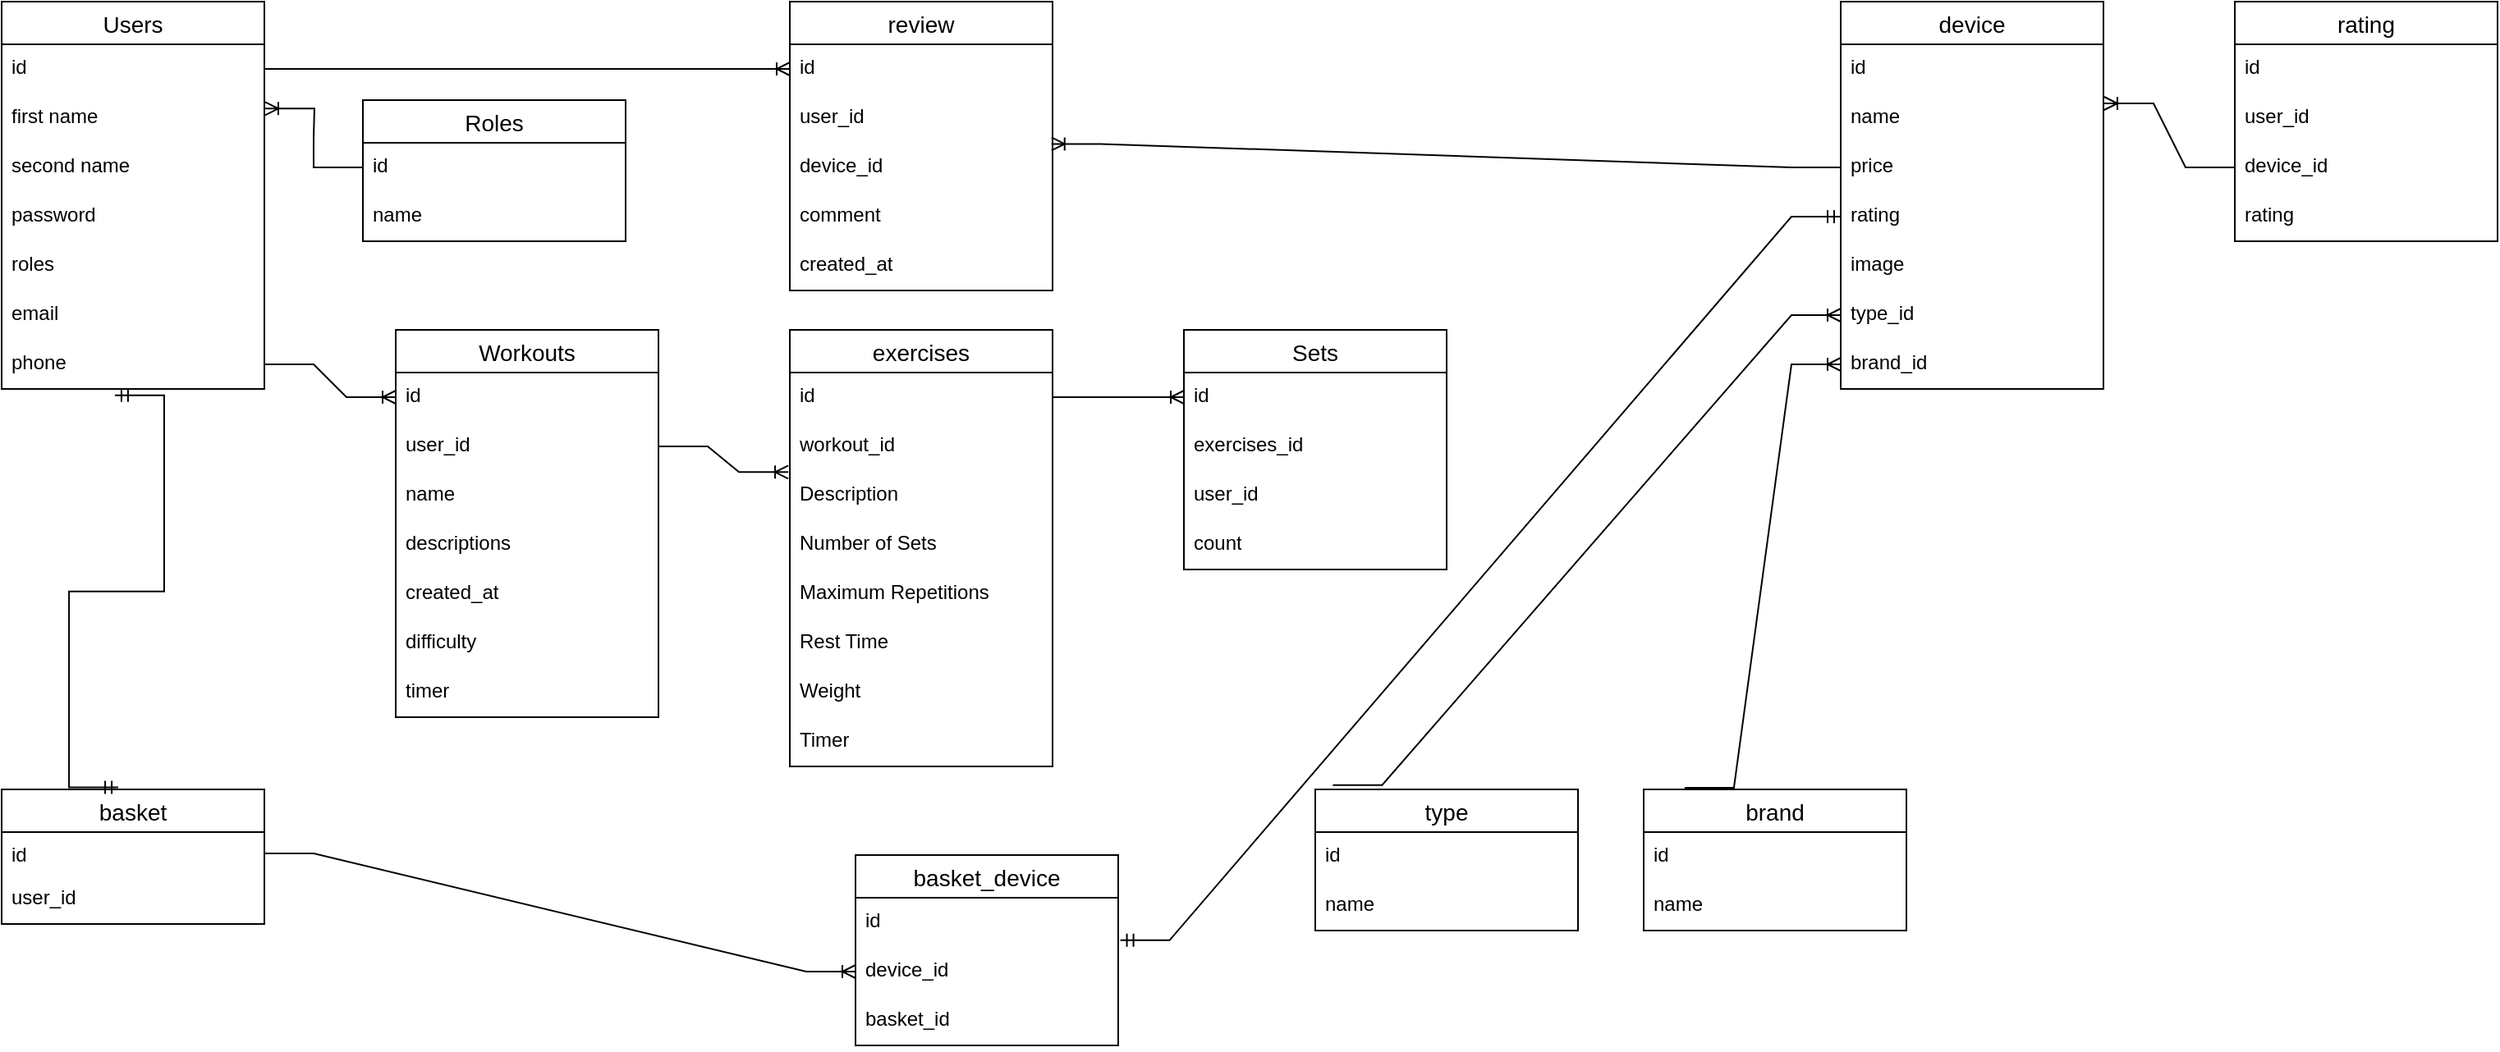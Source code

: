 <mxfile version="21.7.1" type="device">
  <diagram name="Страница — 1" id="C9idvSQngyGCKj6x1Imp">
    <mxGraphModel dx="497" dy="787" grid="1" gridSize="10" guides="1" tooltips="1" connect="1" arrows="1" fold="1" page="1" pageScale="1" pageWidth="827" pageHeight="1169" math="0" shadow="0">
      <root>
        <mxCell id="0" />
        <mxCell id="1" parent="0" />
        <mxCell id="WkHlJ8shXKU_c_iPJ9zj-5" value="Workouts" style="swimlane;fontStyle=0;childLayout=stackLayout;horizontal=1;startSize=26;horizontalStack=0;resizeParent=1;resizeParentMax=0;resizeLast=0;collapsible=1;marginBottom=0;align=center;fontSize=14;" vertex="1" parent="1">
          <mxGeometry x="280" y="240" width="160" height="236" as="geometry" />
        </mxCell>
        <mxCell id="WkHlJ8shXKU_c_iPJ9zj-6" value="id" style="text;strokeColor=none;fillColor=none;spacingLeft=4;spacingRight=4;overflow=hidden;rotatable=0;points=[[0,0.5],[1,0.5]];portConstraint=eastwest;fontSize=12;whiteSpace=wrap;html=1;" vertex="1" parent="WkHlJ8shXKU_c_iPJ9zj-5">
          <mxGeometry y="26" width="160" height="30" as="geometry" />
        </mxCell>
        <mxCell id="WkHlJ8shXKU_c_iPJ9zj-80" value="user_id" style="text;strokeColor=none;fillColor=none;spacingLeft=4;spacingRight=4;overflow=hidden;rotatable=0;points=[[0,0.5],[1,0.5]];portConstraint=eastwest;fontSize=12;whiteSpace=wrap;html=1;" vertex="1" parent="WkHlJ8shXKU_c_iPJ9zj-5">
          <mxGeometry y="56" width="160" height="30" as="geometry" />
        </mxCell>
        <mxCell id="WkHlJ8shXKU_c_iPJ9zj-7" value="name" style="text;strokeColor=none;fillColor=none;spacingLeft=4;spacingRight=4;overflow=hidden;rotatable=0;points=[[0,0.5],[1,0.5]];portConstraint=eastwest;fontSize=12;whiteSpace=wrap;html=1;" vertex="1" parent="WkHlJ8shXKU_c_iPJ9zj-5">
          <mxGeometry y="86" width="160" height="30" as="geometry" />
        </mxCell>
        <mxCell id="WkHlJ8shXKU_c_iPJ9zj-81" value="descriptions" style="text;strokeColor=none;fillColor=none;spacingLeft=4;spacingRight=4;overflow=hidden;rotatable=0;points=[[0,0.5],[1,0.5]];portConstraint=eastwest;fontSize=12;whiteSpace=wrap;html=1;" vertex="1" parent="WkHlJ8shXKU_c_iPJ9zj-5">
          <mxGeometry y="116" width="160" height="30" as="geometry" />
        </mxCell>
        <mxCell id="WkHlJ8shXKU_c_iPJ9zj-82" value="created_at" style="text;strokeColor=none;fillColor=none;spacingLeft=4;spacingRight=4;overflow=hidden;rotatable=0;points=[[0,0.5],[1,0.5]];portConstraint=eastwest;fontSize=12;whiteSpace=wrap;html=1;" vertex="1" parent="WkHlJ8shXKU_c_iPJ9zj-5">
          <mxGeometry y="146" width="160" height="30" as="geometry" />
        </mxCell>
        <mxCell id="WkHlJ8shXKU_c_iPJ9zj-83" value="difficulty" style="text;strokeColor=none;fillColor=none;spacingLeft=4;spacingRight=4;overflow=hidden;rotatable=0;points=[[0,0.5],[1,0.5]];portConstraint=eastwest;fontSize=12;whiteSpace=wrap;html=1;" vertex="1" parent="WkHlJ8shXKU_c_iPJ9zj-5">
          <mxGeometry y="176" width="160" height="30" as="geometry" />
        </mxCell>
        <mxCell id="WkHlJ8shXKU_c_iPJ9zj-84" value="timer" style="text;strokeColor=none;fillColor=none;spacingLeft=4;spacingRight=4;overflow=hidden;rotatable=0;points=[[0,0.5],[1,0.5]];portConstraint=eastwest;fontSize=12;whiteSpace=wrap;html=1;" vertex="1" parent="WkHlJ8shXKU_c_iPJ9zj-5">
          <mxGeometry y="206" width="160" height="30" as="geometry" />
        </mxCell>
        <mxCell id="WkHlJ8shXKU_c_iPJ9zj-9" value="Users" style="swimlane;fontStyle=0;childLayout=stackLayout;horizontal=1;startSize=26;horizontalStack=0;resizeParent=1;resizeParentMax=0;resizeLast=0;collapsible=1;marginBottom=0;align=center;fontSize=14;" vertex="1" parent="1">
          <mxGeometry x="40" y="40" width="160" height="236" as="geometry" />
        </mxCell>
        <mxCell id="WkHlJ8shXKU_c_iPJ9zj-10" value="id" style="text;strokeColor=none;fillColor=none;spacingLeft=4;spacingRight=4;overflow=hidden;rotatable=0;points=[[0,0.5],[1,0.5]];portConstraint=eastwest;fontSize=12;whiteSpace=wrap;html=1;" vertex="1" parent="WkHlJ8shXKU_c_iPJ9zj-9">
          <mxGeometry y="26" width="160" height="30" as="geometry" />
        </mxCell>
        <mxCell id="WkHlJ8shXKU_c_iPJ9zj-11" value="first name" style="text;strokeColor=none;fillColor=none;spacingLeft=4;spacingRight=4;overflow=hidden;rotatable=0;points=[[0,0.5],[1,0.5]];portConstraint=eastwest;fontSize=12;whiteSpace=wrap;html=1;" vertex="1" parent="WkHlJ8shXKU_c_iPJ9zj-9">
          <mxGeometry y="56" width="160" height="30" as="geometry" />
        </mxCell>
        <mxCell id="WkHlJ8shXKU_c_iPJ9zj-12" value="second name" style="text;strokeColor=none;fillColor=none;spacingLeft=4;spacingRight=4;overflow=hidden;rotatable=0;points=[[0,0.5],[1,0.5]];portConstraint=eastwest;fontSize=12;whiteSpace=wrap;html=1;" vertex="1" parent="WkHlJ8shXKU_c_iPJ9zj-9">
          <mxGeometry y="86" width="160" height="30" as="geometry" />
        </mxCell>
        <mxCell id="WkHlJ8shXKU_c_iPJ9zj-25" value="password" style="text;strokeColor=none;fillColor=none;spacingLeft=4;spacingRight=4;overflow=hidden;rotatable=0;points=[[0,0.5],[1,0.5]];portConstraint=eastwest;fontSize=12;whiteSpace=wrap;html=1;" vertex="1" parent="WkHlJ8shXKU_c_iPJ9zj-9">
          <mxGeometry y="116" width="160" height="30" as="geometry" />
        </mxCell>
        <mxCell id="WkHlJ8shXKU_c_iPJ9zj-26" value="roles" style="text;strokeColor=none;fillColor=none;spacingLeft=4;spacingRight=4;overflow=hidden;rotatable=0;points=[[0,0.5],[1,0.5]];portConstraint=eastwest;fontSize=12;whiteSpace=wrap;html=1;" vertex="1" parent="WkHlJ8shXKU_c_iPJ9zj-9">
          <mxGeometry y="146" width="160" height="30" as="geometry" />
        </mxCell>
        <mxCell id="WkHlJ8shXKU_c_iPJ9zj-46" value="email" style="text;strokeColor=none;fillColor=none;spacingLeft=4;spacingRight=4;overflow=hidden;rotatable=0;points=[[0,0.5],[1,0.5]];portConstraint=eastwest;fontSize=12;whiteSpace=wrap;html=1;" vertex="1" parent="WkHlJ8shXKU_c_iPJ9zj-9">
          <mxGeometry y="176" width="160" height="30" as="geometry" />
        </mxCell>
        <mxCell id="WkHlJ8shXKU_c_iPJ9zj-47" value="phone" style="text;strokeColor=none;fillColor=none;spacingLeft=4;spacingRight=4;overflow=hidden;rotatable=0;points=[[0,0.5],[1,0.5]];portConstraint=eastwest;fontSize=12;whiteSpace=wrap;html=1;" vertex="1" parent="WkHlJ8shXKU_c_iPJ9zj-9">
          <mxGeometry y="206" width="160" height="30" as="geometry" />
        </mxCell>
        <mxCell id="WkHlJ8shXKU_c_iPJ9zj-17" value="Roles" style="swimlane;fontStyle=0;childLayout=stackLayout;horizontal=1;startSize=26;horizontalStack=0;resizeParent=1;resizeParentMax=0;resizeLast=0;collapsible=1;marginBottom=0;align=center;fontSize=14;" vertex="1" parent="1">
          <mxGeometry x="260" y="100" width="160" height="86" as="geometry" />
        </mxCell>
        <mxCell id="WkHlJ8shXKU_c_iPJ9zj-18" value="id" style="text;strokeColor=none;fillColor=none;spacingLeft=4;spacingRight=4;overflow=hidden;rotatable=0;points=[[0,0.5],[1,0.5]];portConstraint=eastwest;fontSize=12;whiteSpace=wrap;html=1;" vertex="1" parent="WkHlJ8shXKU_c_iPJ9zj-17">
          <mxGeometry y="26" width="160" height="30" as="geometry" />
        </mxCell>
        <mxCell id="WkHlJ8shXKU_c_iPJ9zj-19" value="name" style="text;strokeColor=none;fillColor=none;spacingLeft=4;spacingRight=4;overflow=hidden;rotatable=0;points=[[0,0.5],[1,0.5]];portConstraint=eastwest;fontSize=12;whiteSpace=wrap;html=1;" vertex="1" parent="WkHlJ8shXKU_c_iPJ9zj-17">
          <mxGeometry y="56" width="160" height="30" as="geometry" />
        </mxCell>
        <mxCell id="WkHlJ8shXKU_c_iPJ9zj-33" value="device" style="swimlane;fontStyle=0;childLayout=stackLayout;horizontal=1;startSize=26;horizontalStack=0;resizeParent=1;resizeParentMax=0;resizeLast=0;collapsible=1;marginBottom=0;align=center;fontSize=14;" vertex="1" parent="1">
          <mxGeometry x="1160" y="40" width="160" height="236" as="geometry" />
        </mxCell>
        <mxCell id="WkHlJ8shXKU_c_iPJ9zj-34" value="id" style="text;strokeColor=none;fillColor=none;spacingLeft=4;spacingRight=4;overflow=hidden;rotatable=0;points=[[0,0.5],[1,0.5]];portConstraint=eastwest;fontSize=12;" vertex="1" parent="WkHlJ8shXKU_c_iPJ9zj-33">
          <mxGeometry y="26" width="160" height="30" as="geometry" />
        </mxCell>
        <mxCell id="WkHlJ8shXKU_c_iPJ9zj-35" value="name" style="text;strokeColor=none;fillColor=none;spacingLeft=4;spacingRight=4;overflow=hidden;rotatable=0;points=[[0,0.5],[1,0.5]];portConstraint=eastwest;fontSize=12;" vertex="1" parent="WkHlJ8shXKU_c_iPJ9zj-33">
          <mxGeometry y="56" width="160" height="30" as="geometry" />
        </mxCell>
        <mxCell id="WkHlJ8shXKU_c_iPJ9zj-36" value="price" style="text;strokeColor=none;fillColor=none;spacingLeft=4;spacingRight=4;overflow=hidden;rotatable=0;points=[[0,0.5],[1,0.5]];portConstraint=eastwest;fontSize=12;" vertex="1" parent="WkHlJ8shXKU_c_iPJ9zj-33">
          <mxGeometry y="86" width="160" height="30" as="geometry" />
        </mxCell>
        <mxCell id="WkHlJ8shXKU_c_iPJ9zj-37" value="rating" style="text;strokeColor=none;fillColor=none;spacingLeft=4;spacingRight=4;overflow=hidden;rotatable=0;points=[[0,0.5],[1,0.5]];portConstraint=eastwest;fontSize=12;" vertex="1" parent="WkHlJ8shXKU_c_iPJ9zj-33">
          <mxGeometry y="116" width="160" height="30" as="geometry" />
        </mxCell>
        <mxCell id="WkHlJ8shXKU_c_iPJ9zj-38" value="image" style="text;strokeColor=none;fillColor=none;spacingLeft=4;spacingRight=4;overflow=hidden;rotatable=0;points=[[0,0.5],[1,0.5]];portConstraint=eastwest;fontSize=12;" vertex="1" parent="WkHlJ8shXKU_c_iPJ9zj-33">
          <mxGeometry y="146" width="160" height="30" as="geometry" />
        </mxCell>
        <mxCell id="WkHlJ8shXKU_c_iPJ9zj-39" value="type_id" style="text;strokeColor=none;fillColor=none;spacingLeft=4;spacingRight=4;overflow=hidden;rotatable=0;points=[[0,0.5],[1,0.5]];portConstraint=eastwest;fontSize=12;" vertex="1" parent="WkHlJ8shXKU_c_iPJ9zj-33">
          <mxGeometry y="176" width="160" height="30" as="geometry" />
        </mxCell>
        <mxCell id="WkHlJ8shXKU_c_iPJ9zj-40" value="brand_id" style="text;strokeColor=none;fillColor=none;spacingLeft=4;spacingRight=4;overflow=hidden;rotatable=0;points=[[0,0.5],[1,0.5]];portConstraint=eastwest;fontSize=12;" vertex="1" parent="WkHlJ8shXKU_c_iPJ9zj-33">
          <mxGeometry y="206" width="160" height="30" as="geometry" />
        </mxCell>
        <mxCell id="WkHlJ8shXKU_c_iPJ9zj-41" value="rating" style="swimlane;fontStyle=0;childLayout=stackLayout;horizontal=1;startSize=26;horizontalStack=0;resizeParent=1;resizeParentMax=0;resizeLast=0;collapsible=1;marginBottom=0;align=center;fontSize=14;" vertex="1" parent="1">
          <mxGeometry x="1400" y="40" width="160" height="146" as="geometry" />
        </mxCell>
        <mxCell id="WkHlJ8shXKU_c_iPJ9zj-42" value="id" style="text;strokeColor=none;fillColor=none;spacingLeft=4;spacingRight=4;overflow=hidden;rotatable=0;points=[[0,0.5],[1,0.5]];portConstraint=eastwest;fontSize=12;" vertex="1" parent="WkHlJ8shXKU_c_iPJ9zj-41">
          <mxGeometry y="26" width="160" height="30" as="geometry" />
        </mxCell>
        <mxCell id="WkHlJ8shXKU_c_iPJ9zj-43" value="user_id" style="text;strokeColor=none;fillColor=none;spacingLeft=4;spacingRight=4;overflow=hidden;rotatable=0;points=[[0,0.5],[1,0.5]];portConstraint=eastwest;fontSize=12;" vertex="1" parent="WkHlJ8shXKU_c_iPJ9zj-41">
          <mxGeometry y="56" width="160" height="30" as="geometry" />
        </mxCell>
        <mxCell id="WkHlJ8shXKU_c_iPJ9zj-44" value="device_id" style="text;strokeColor=none;fillColor=none;spacingLeft=4;spacingRight=4;overflow=hidden;rotatable=0;points=[[0,0.5],[1,0.5]];portConstraint=eastwest;fontSize=12;" vertex="1" parent="WkHlJ8shXKU_c_iPJ9zj-41">
          <mxGeometry y="86" width="160" height="30" as="geometry" />
        </mxCell>
        <mxCell id="WkHlJ8shXKU_c_iPJ9zj-45" value="rating" style="text;strokeColor=none;fillColor=none;spacingLeft=4;spacingRight=4;overflow=hidden;rotatable=0;points=[[0,0.5],[1,0.5]];portConstraint=eastwest;fontSize=12;" vertex="1" parent="WkHlJ8shXKU_c_iPJ9zj-41">
          <mxGeometry y="116" width="160" height="30" as="geometry" />
        </mxCell>
        <mxCell id="WkHlJ8shXKU_c_iPJ9zj-48" value="review" style="swimlane;fontStyle=0;childLayout=stackLayout;horizontal=1;startSize=26;horizontalStack=0;resizeParent=1;resizeParentMax=0;resizeLast=0;collapsible=1;marginBottom=0;align=center;fontSize=14;" vertex="1" parent="1">
          <mxGeometry x="520" y="40" width="160" height="176" as="geometry" />
        </mxCell>
        <mxCell id="WkHlJ8shXKU_c_iPJ9zj-49" value="id" style="text;strokeColor=none;fillColor=none;spacingLeft=4;spacingRight=4;overflow=hidden;rotatable=0;points=[[0,0.5],[1,0.5]];portConstraint=eastwest;fontSize=12;" vertex="1" parent="WkHlJ8shXKU_c_iPJ9zj-48">
          <mxGeometry y="26" width="160" height="30" as="geometry" />
        </mxCell>
        <mxCell id="WkHlJ8shXKU_c_iPJ9zj-50" value="user_id" style="text;strokeColor=none;fillColor=none;spacingLeft=4;spacingRight=4;overflow=hidden;rotatable=0;points=[[0,0.5],[1,0.5]];portConstraint=eastwest;fontSize=12;" vertex="1" parent="WkHlJ8shXKU_c_iPJ9zj-48">
          <mxGeometry y="56" width="160" height="30" as="geometry" />
        </mxCell>
        <mxCell id="WkHlJ8shXKU_c_iPJ9zj-51" value="device_id" style="text;strokeColor=none;fillColor=none;spacingLeft=4;spacingRight=4;overflow=hidden;rotatable=0;points=[[0,0.5],[1,0.5]];portConstraint=eastwest;fontSize=12;" vertex="1" parent="WkHlJ8shXKU_c_iPJ9zj-48">
          <mxGeometry y="86" width="160" height="30" as="geometry" />
        </mxCell>
        <mxCell id="WkHlJ8shXKU_c_iPJ9zj-52" value="comment" style="text;strokeColor=none;fillColor=none;spacingLeft=4;spacingRight=4;overflow=hidden;rotatable=0;points=[[0,0.5],[1,0.5]];portConstraint=eastwest;fontSize=12;" vertex="1" parent="WkHlJ8shXKU_c_iPJ9zj-48">
          <mxGeometry y="116" width="160" height="30" as="geometry" />
        </mxCell>
        <mxCell id="WkHlJ8shXKU_c_iPJ9zj-53" value="created_at" style="text;strokeColor=none;fillColor=none;spacingLeft=4;spacingRight=4;overflow=hidden;rotatable=0;points=[[0,0.5],[1,0.5]];portConstraint=eastwest;fontSize=12;" vertex="1" parent="WkHlJ8shXKU_c_iPJ9zj-48">
          <mxGeometry y="146" width="160" height="30" as="geometry" />
        </mxCell>
        <mxCell id="WkHlJ8shXKU_c_iPJ9zj-54" value="basket" style="swimlane;fontStyle=0;childLayout=stackLayout;horizontal=1;startSize=26;horizontalStack=0;resizeParent=1;resizeParentMax=0;resizeLast=0;collapsible=1;marginBottom=0;align=center;fontSize=14;" vertex="1" parent="1">
          <mxGeometry x="40" y="520" width="160" height="82" as="geometry" />
        </mxCell>
        <mxCell id="WkHlJ8shXKU_c_iPJ9zj-55" value="id" style="text;strokeColor=none;fillColor=none;spacingLeft=4;spacingRight=4;overflow=hidden;rotatable=0;points=[[0,0.5],[1,0.5]];portConstraint=eastwest;fontSize=12;" vertex="1" parent="WkHlJ8shXKU_c_iPJ9zj-54">
          <mxGeometry y="26" width="160" height="26" as="geometry" />
        </mxCell>
        <mxCell id="WkHlJ8shXKU_c_iPJ9zj-56" value="user_id" style="text;strokeColor=none;fillColor=none;spacingLeft=4;spacingRight=4;overflow=hidden;rotatable=0;points=[[0,0.5],[1,0.5]];portConstraint=eastwest;fontSize=12;" vertex="1" parent="WkHlJ8shXKU_c_iPJ9zj-54">
          <mxGeometry y="52" width="160" height="30" as="geometry" />
        </mxCell>
        <mxCell id="WkHlJ8shXKU_c_iPJ9zj-57" value="basket_device" style="swimlane;fontStyle=0;childLayout=stackLayout;horizontal=1;startSize=26;horizontalStack=0;resizeParent=1;resizeParentMax=0;resizeLast=0;collapsible=1;marginBottom=0;align=center;fontSize=14;" vertex="1" parent="1">
          <mxGeometry x="560" y="560" width="160" height="116" as="geometry" />
        </mxCell>
        <mxCell id="WkHlJ8shXKU_c_iPJ9zj-58" value="id" style="text;strokeColor=none;fillColor=none;spacingLeft=4;spacingRight=4;overflow=hidden;rotatable=0;points=[[0,0.5],[1,0.5]];portConstraint=eastwest;fontSize=12;" vertex="1" parent="WkHlJ8shXKU_c_iPJ9zj-57">
          <mxGeometry y="26" width="160" height="30" as="geometry" />
        </mxCell>
        <mxCell id="WkHlJ8shXKU_c_iPJ9zj-59" value="device_id" style="text;strokeColor=none;fillColor=none;spacingLeft=4;spacingRight=4;overflow=hidden;rotatable=0;points=[[0,0.5],[1,0.5]];portConstraint=eastwest;fontSize=12;" vertex="1" parent="WkHlJ8shXKU_c_iPJ9zj-57">
          <mxGeometry y="56" width="160" height="30" as="geometry" />
        </mxCell>
        <mxCell id="WkHlJ8shXKU_c_iPJ9zj-60" value="basket_id" style="text;strokeColor=none;fillColor=none;spacingLeft=4;spacingRight=4;overflow=hidden;rotatable=0;points=[[0,0.5],[1,0.5]];portConstraint=eastwest;fontSize=12;" vertex="1" parent="WkHlJ8shXKU_c_iPJ9zj-57">
          <mxGeometry y="86" width="160" height="30" as="geometry" />
        </mxCell>
        <mxCell id="WkHlJ8shXKU_c_iPJ9zj-61" value="" style="edgeStyle=entityRelationEdgeStyle;fontSize=12;html=1;endArrow=ERmandOne;startArrow=ERmandOne;rounded=0;entryX=0.431;entryY=1.13;entryDx=0;entryDy=0;entryPerimeter=0;exitX=0.444;exitY=-0.015;exitDx=0;exitDy=0;exitPerimeter=0;" edge="1" parent="1" source="WkHlJ8shXKU_c_iPJ9zj-54" target="WkHlJ8shXKU_c_iPJ9zj-47">
          <mxGeometry width="100" height="100" relative="1" as="geometry">
            <mxPoint x="376" y="350" as="sourcePoint" />
            <mxPoint x="476" y="250" as="targetPoint" />
            <Array as="points">
              <mxPoint x="149" y="390" />
            </Array>
          </mxGeometry>
        </mxCell>
        <mxCell id="WkHlJ8shXKU_c_iPJ9zj-62" value="" style="edgeStyle=entityRelationEdgeStyle;fontSize=12;html=1;endArrow=ERoneToMany;rounded=0;exitX=1;exitY=0.5;exitDx=0;exitDy=0;entryX=0;entryY=0.5;entryDx=0;entryDy=0;" edge="1" parent="1" source="WkHlJ8shXKU_c_iPJ9zj-55" target="WkHlJ8shXKU_c_iPJ9zj-59">
          <mxGeometry width="100" height="100" relative="1" as="geometry">
            <mxPoint x="540" y="430" as="sourcePoint" />
            <mxPoint x="640" y="330" as="targetPoint" />
          </mxGeometry>
        </mxCell>
        <mxCell id="WkHlJ8shXKU_c_iPJ9zj-63" value="" style="edgeStyle=entityRelationEdgeStyle;fontSize=12;html=1;endArrow=ERmandOne;startArrow=ERmandOne;rounded=0;exitX=1.008;exitY=-0.137;exitDx=0;exitDy=0;exitPerimeter=0;entryX=0;entryY=0.5;entryDx=0;entryDy=0;" edge="1" parent="1" source="WkHlJ8shXKU_c_iPJ9zj-59" target="WkHlJ8shXKU_c_iPJ9zj-37">
          <mxGeometry width="100" height="100" relative="1" as="geometry">
            <mxPoint x="460.0" y="522.59" as="sourcePoint" />
            <mxPoint x="863.68" y="150" as="targetPoint" />
            <Array as="points">
              <mxPoint x="720.28" y="186.67" />
            </Array>
          </mxGeometry>
        </mxCell>
        <mxCell id="WkHlJ8shXKU_c_iPJ9zj-64" value="type" style="swimlane;fontStyle=0;childLayout=stackLayout;horizontal=1;startSize=26;horizontalStack=0;resizeParent=1;resizeParentMax=0;resizeLast=0;collapsible=1;marginBottom=0;align=center;fontSize=14;" vertex="1" parent="1">
          <mxGeometry x="840" y="520" width="160" height="86" as="geometry" />
        </mxCell>
        <mxCell id="WkHlJ8shXKU_c_iPJ9zj-65" value="id" style="text;strokeColor=none;fillColor=none;spacingLeft=4;spacingRight=4;overflow=hidden;rotatable=0;points=[[0,0.5],[1,0.5]];portConstraint=eastwest;fontSize=12;" vertex="1" parent="WkHlJ8shXKU_c_iPJ9zj-64">
          <mxGeometry y="26" width="160" height="30" as="geometry" />
        </mxCell>
        <mxCell id="WkHlJ8shXKU_c_iPJ9zj-66" value="name" style="text;strokeColor=none;fillColor=none;spacingLeft=4;spacingRight=4;overflow=hidden;rotatable=0;points=[[0,0.5],[1,0.5]];portConstraint=eastwest;fontSize=12;" vertex="1" parent="WkHlJ8shXKU_c_iPJ9zj-64">
          <mxGeometry y="56" width="160" height="30" as="geometry" />
        </mxCell>
        <mxCell id="WkHlJ8shXKU_c_iPJ9zj-67" value="brand" style="swimlane;fontStyle=0;childLayout=stackLayout;horizontal=1;startSize=26;horizontalStack=0;resizeParent=1;resizeParentMax=0;resizeLast=0;collapsible=1;marginBottom=0;align=center;fontSize=14;" vertex="1" parent="1">
          <mxGeometry x="1040" y="520" width="160" height="86" as="geometry" />
        </mxCell>
        <mxCell id="WkHlJ8shXKU_c_iPJ9zj-68" value="id" style="text;strokeColor=none;fillColor=none;spacingLeft=4;spacingRight=4;overflow=hidden;rotatable=0;points=[[0,0.5],[1,0.5]];portConstraint=eastwest;fontSize=12;" vertex="1" parent="WkHlJ8shXKU_c_iPJ9zj-67">
          <mxGeometry y="26" width="160" height="30" as="geometry" />
        </mxCell>
        <mxCell id="WkHlJ8shXKU_c_iPJ9zj-69" value="name" style="text;strokeColor=none;fillColor=none;spacingLeft=4;spacingRight=4;overflow=hidden;rotatable=0;points=[[0,0.5],[1,0.5]];portConstraint=eastwest;fontSize=12;" vertex="1" parent="WkHlJ8shXKU_c_iPJ9zj-67">
          <mxGeometry y="56" width="160" height="30" as="geometry" />
        </mxCell>
        <mxCell id="WkHlJ8shXKU_c_iPJ9zj-71" value="" style="edgeStyle=entityRelationEdgeStyle;fontSize=12;html=1;endArrow=ERoneToMany;rounded=0;exitX=0.067;exitY=-0.031;exitDx=0;exitDy=0;exitPerimeter=0;entryX=0;entryY=0.5;entryDx=0;entryDy=0;" edge="1" parent="1" source="WkHlJ8shXKU_c_iPJ9zj-64" target="WkHlJ8shXKU_c_iPJ9zj-39">
          <mxGeometry width="100" height="100" relative="1" as="geometry">
            <mxPoint x="540" y="430" as="sourcePoint" />
            <mxPoint x="640" y="330" as="targetPoint" />
          </mxGeometry>
        </mxCell>
        <mxCell id="WkHlJ8shXKU_c_iPJ9zj-72" value="" style="edgeStyle=entityRelationEdgeStyle;fontSize=12;html=1;endArrow=ERoneToMany;rounded=0;exitX=0.156;exitY=-0.012;exitDx=0;exitDy=0;exitPerimeter=0;entryX=0;entryY=0.5;entryDx=0;entryDy=0;" edge="1" parent="1" source="WkHlJ8shXKU_c_iPJ9zj-67" target="WkHlJ8shXKU_c_iPJ9zj-40">
          <mxGeometry width="100" height="100" relative="1" as="geometry">
            <mxPoint x="780" y="399" as="sourcePoint" />
            <mxPoint x="1001" y="222" as="targetPoint" />
          </mxGeometry>
        </mxCell>
        <mxCell id="WkHlJ8shXKU_c_iPJ9zj-74" value="" style="edgeStyle=entityRelationEdgeStyle;fontSize=12;html=1;endArrow=ERoneToMany;rounded=0;entryX=0;entryY=0.5;entryDx=0;entryDy=0;exitX=1;exitY=0.5;exitDx=0;exitDy=0;" edge="1" parent="1" source="WkHlJ8shXKU_c_iPJ9zj-47" target="WkHlJ8shXKU_c_iPJ9zj-6">
          <mxGeometry width="100" height="100" relative="1" as="geometry">
            <mxPoint x="220" y="240" as="sourcePoint" />
            <mxPoint x="291.6" y="489.41" as="targetPoint" />
            <Array as="points">
              <mxPoint x="190" y="99" />
            </Array>
          </mxGeometry>
        </mxCell>
        <mxCell id="WkHlJ8shXKU_c_iPJ9zj-75" value="" style="edgeStyle=entityRelationEdgeStyle;fontSize=12;html=1;endArrow=ERoneToMany;rounded=0;exitX=0;exitY=0.5;exitDx=0;exitDy=0;entryX=1.003;entryY=0.305;entryDx=0;entryDy=0;entryPerimeter=0;" edge="1" parent="1" source="WkHlJ8shXKU_c_iPJ9zj-18" target="WkHlJ8shXKU_c_iPJ9zj-11">
          <mxGeometry width="100" height="100" relative="1" as="geometry">
            <mxPoint x="290" y="386" as="sourcePoint" />
            <mxPoint x="390" y="286" as="targetPoint" />
          </mxGeometry>
        </mxCell>
        <mxCell id="WkHlJ8shXKU_c_iPJ9zj-76" value="" style="edgeStyle=entityRelationEdgeStyle;fontSize=12;html=1;endArrow=ERoneToMany;rounded=0;exitX=1;exitY=0.5;exitDx=0;exitDy=0;entryX=0;entryY=0.5;entryDx=0;entryDy=0;" edge="1" parent="1" source="WkHlJ8shXKU_c_iPJ9zj-10" target="WkHlJ8shXKU_c_iPJ9zj-49">
          <mxGeometry width="100" height="100" relative="1" as="geometry">
            <mxPoint x="360" y="130" as="sourcePoint" />
            <mxPoint x="460" y="30" as="targetPoint" />
          </mxGeometry>
        </mxCell>
        <mxCell id="WkHlJ8shXKU_c_iPJ9zj-77" value="" style="edgeStyle=entityRelationEdgeStyle;fontSize=12;html=1;endArrow=ERoneToMany;rounded=0;exitX=0;exitY=0.5;exitDx=0;exitDy=0;entryX=0.996;entryY=0.023;entryDx=0;entryDy=0;entryPerimeter=0;" edge="1" parent="1" source="WkHlJ8shXKU_c_iPJ9zj-36" target="WkHlJ8shXKU_c_iPJ9zj-51">
          <mxGeometry width="100" height="100" relative="1" as="geometry">
            <mxPoint x="774.52" y="93.66" as="sourcePoint" />
            <mxPoint x="575.48" as="targetPoint" />
          </mxGeometry>
        </mxCell>
        <mxCell id="WkHlJ8shXKU_c_iPJ9zj-78" value="" style="edgeStyle=entityRelationEdgeStyle;fontSize=12;html=1;endArrow=ERoneToMany;rounded=0;exitX=0;exitY=0.5;exitDx=0;exitDy=0;entryX=1.003;entryY=0.2;entryDx=0;entryDy=0;entryPerimeter=0;" edge="1" parent="1" source="WkHlJ8shXKU_c_iPJ9zj-44" target="WkHlJ8shXKU_c_iPJ9zj-35">
          <mxGeometry width="100" height="100" relative="1" as="geometry">
            <mxPoint x="1350" y="366" as="sourcePoint" />
            <mxPoint x="1450" y="266" as="targetPoint" />
          </mxGeometry>
        </mxCell>
        <mxCell id="WkHlJ8shXKU_c_iPJ9zj-85" value="exercises" style="swimlane;fontStyle=0;childLayout=stackLayout;horizontal=1;startSize=26;horizontalStack=0;resizeParent=1;resizeParentMax=0;resizeLast=0;collapsible=1;marginBottom=0;align=center;fontSize=14;" vertex="1" parent="1">
          <mxGeometry x="520" y="240" width="160" height="266" as="geometry" />
        </mxCell>
        <mxCell id="WkHlJ8shXKU_c_iPJ9zj-86" value="id" style="text;strokeColor=none;fillColor=none;spacingLeft=4;spacingRight=4;overflow=hidden;rotatable=0;points=[[0,0.5],[1,0.5]];portConstraint=eastwest;fontSize=12;whiteSpace=wrap;html=1;" vertex="1" parent="WkHlJ8shXKU_c_iPJ9zj-85">
          <mxGeometry y="26" width="160" height="30" as="geometry" />
        </mxCell>
        <mxCell id="WkHlJ8shXKU_c_iPJ9zj-104" value="workout_id" style="text;strokeColor=none;fillColor=none;spacingLeft=4;spacingRight=4;overflow=hidden;rotatable=0;points=[[0,0.5],[1,0.5]];portConstraint=eastwest;fontSize=12;whiteSpace=wrap;html=1;" vertex="1" parent="WkHlJ8shXKU_c_iPJ9zj-85">
          <mxGeometry y="56" width="160" height="30" as="geometry" />
        </mxCell>
        <mxCell id="WkHlJ8shXKU_c_iPJ9zj-89" value="Description" style="text;strokeColor=none;fillColor=none;spacingLeft=4;spacingRight=4;overflow=hidden;rotatable=0;points=[[0,0.5],[1,0.5]];portConstraint=eastwest;fontSize=12;whiteSpace=wrap;html=1;" vertex="1" parent="WkHlJ8shXKU_c_iPJ9zj-85">
          <mxGeometry y="86" width="160" height="30" as="geometry" />
        </mxCell>
        <mxCell id="WkHlJ8shXKU_c_iPJ9zj-88" value="Number of Sets" style="text;strokeColor=none;fillColor=none;spacingLeft=4;spacingRight=4;overflow=hidden;rotatable=0;points=[[0,0.5],[1,0.5]];portConstraint=eastwest;fontSize=12;whiteSpace=wrap;html=1;" vertex="1" parent="WkHlJ8shXKU_c_iPJ9zj-85">
          <mxGeometry y="116" width="160" height="30" as="geometry" />
        </mxCell>
        <mxCell id="WkHlJ8shXKU_c_iPJ9zj-92" value="Maximum Repetitions" style="text;strokeColor=none;fillColor=none;spacingLeft=4;spacingRight=4;overflow=hidden;rotatable=0;points=[[0,0.5],[1,0.5]];portConstraint=eastwest;fontSize=12;whiteSpace=wrap;html=1;" vertex="1" parent="WkHlJ8shXKU_c_iPJ9zj-85">
          <mxGeometry y="146" width="160" height="30" as="geometry" />
        </mxCell>
        <mxCell id="WkHlJ8shXKU_c_iPJ9zj-90" value="Rest Time" style="text;strokeColor=none;fillColor=none;spacingLeft=4;spacingRight=4;overflow=hidden;rotatable=0;points=[[0,0.5],[1,0.5]];portConstraint=eastwest;fontSize=12;whiteSpace=wrap;html=1;" vertex="1" parent="WkHlJ8shXKU_c_iPJ9zj-85">
          <mxGeometry y="176" width="160" height="30" as="geometry" />
        </mxCell>
        <mxCell id="WkHlJ8shXKU_c_iPJ9zj-87" value="Weight" style="text;strokeColor=none;fillColor=none;spacingLeft=4;spacingRight=4;overflow=hidden;rotatable=0;points=[[0,0.5],[1,0.5]];portConstraint=eastwest;fontSize=12;whiteSpace=wrap;html=1;" vertex="1" parent="WkHlJ8shXKU_c_iPJ9zj-85">
          <mxGeometry y="206" width="160" height="30" as="geometry" />
        </mxCell>
        <mxCell id="WkHlJ8shXKU_c_iPJ9zj-91" value="Timer" style="text;strokeColor=none;fillColor=none;spacingLeft=4;spacingRight=4;overflow=hidden;rotatable=0;points=[[0,0.5],[1,0.5]];portConstraint=eastwest;fontSize=12;whiteSpace=wrap;html=1;" vertex="1" parent="WkHlJ8shXKU_c_iPJ9zj-85">
          <mxGeometry y="236" width="160" height="30" as="geometry" />
        </mxCell>
        <mxCell id="WkHlJ8shXKU_c_iPJ9zj-93" value="" style="edgeStyle=entityRelationEdgeStyle;fontSize=12;html=1;endArrow=ERoneToMany;rounded=0;exitX=1;exitY=0.5;exitDx=0;exitDy=0;entryX=-0.006;entryY=0.022;entryDx=0;entryDy=0;entryPerimeter=0;" edge="1" parent="1" source="WkHlJ8shXKU_c_iPJ9zj-80" target="WkHlJ8shXKU_c_iPJ9zj-89">
          <mxGeometry width="100" height="100" relative="1" as="geometry">
            <mxPoint x="460" y="420" as="sourcePoint" />
            <mxPoint x="560" y="320" as="targetPoint" />
          </mxGeometry>
        </mxCell>
        <mxCell id="WkHlJ8shXKU_c_iPJ9zj-94" value="Sets" style="swimlane;fontStyle=0;childLayout=stackLayout;horizontal=1;startSize=26;horizontalStack=0;resizeParent=1;resizeParentMax=0;resizeLast=0;collapsible=1;marginBottom=0;align=center;fontSize=14;" vertex="1" parent="1">
          <mxGeometry x="760" y="240" width="160" height="146" as="geometry" />
        </mxCell>
        <mxCell id="WkHlJ8shXKU_c_iPJ9zj-95" value="id" style="text;strokeColor=none;fillColor=none;spacingLeft=4;spacingRight=4;overflow=hidden;rotatable=0;points=[[0,0.5],[1,0.5]];portConstraint=eastwest;fontSize=12;whiteSpace=wrap;html=1;" vertex="1" parent="WkHlJ8shXKU_c_iPJ9zj-94">
          <mxGeometry y="26" width="160" height="30" as="geometry" />
        </mxCell>
        <mxCell id="WkHlJ8shXKU_c_iPJ9zj-96" value="exercises_id" style="text;strokeColor=none;fillColor=none;spacingLeft=4;spacingRight=4;overflow=hidden;rotatable=0;points=[[0,0.5],[1,0.5]];portConstraint=eastwest;fontSize=12;whiteSpace=wrap;html=1;" vertex="1" parent="WkHlJ8shXKU_c_iPJ9zj-94">
          <mxGeometry y="56" width="160" height="30" as="geometry" />
        </mxCell>
        <mxCell id="WkHlJ8shXKU_c_iPJ9zj-97" value="user_id" style="text;strokeColor=none;fillColor=none;spacingLeft=4;spacingRight=4;overflow=hidden;rotatable=0;points=[[0,0.5],[1,0.5]];portConstraint=eastwest;fontSize=12;whiteSpace=wrap;html=1;" vertex="1" parent="WkHlJ8shXKU_c_iPJ9zj-94">
          <mxGeometry y="86" width="160" height="30" as="geometry" />
        </mxCell>
        <mxCell id="WkHlJ8shXKU_c_iPJ9zj-98" value="count" style="text;strokeColor=none;fillColor=none;spacingLeft=4;spacingRight=4;overflow=hidden;rotatable=0;points=[[0,0.5],[1,0.5]];portConstraint=eastwest;fontSize=12;whiteSpace=wrap;html=1;" vertex="1" parent="WkHlJ8shXKU_c_iPJ9zj-94">
          <mxGeometry y="116" width="160" height="30" as="geometry" />
        </mxCell>
        <mxCell id="WkHlJ8shXKU_c_iPJ9zj-99" value="" style="edgeStyle=entityRelationEdgeStyle;fontSize=12;html=1;endArrow=ERoneToMany;rounded=0;exitX=1;exitY=0.5;exitDx=0;exitDy=0;entryX=0;entryY=0.5;entryDx=0;entryDy=0;" edge="1" parent="1" source="WkHlJ8shXKU_c_iPJ9zj-86" target="WkHlJ8shXKU_c_iPJ9zj-95">
          <mxGeometry width="100" height="100" relative="1" as="geometry">
            <mxPoint x="758.4" y="458.37" as="sourcePoint" />
            <mxPoint x="680" y="450" as="targetPoint" />
            <Array as="points">
              <mxPoint x="740" y="589" />
            </Array>
          </mxGeometry>
        </mxCell>
      </root>
    </mxGraphModel>
  </diagram>
</mxfile>
